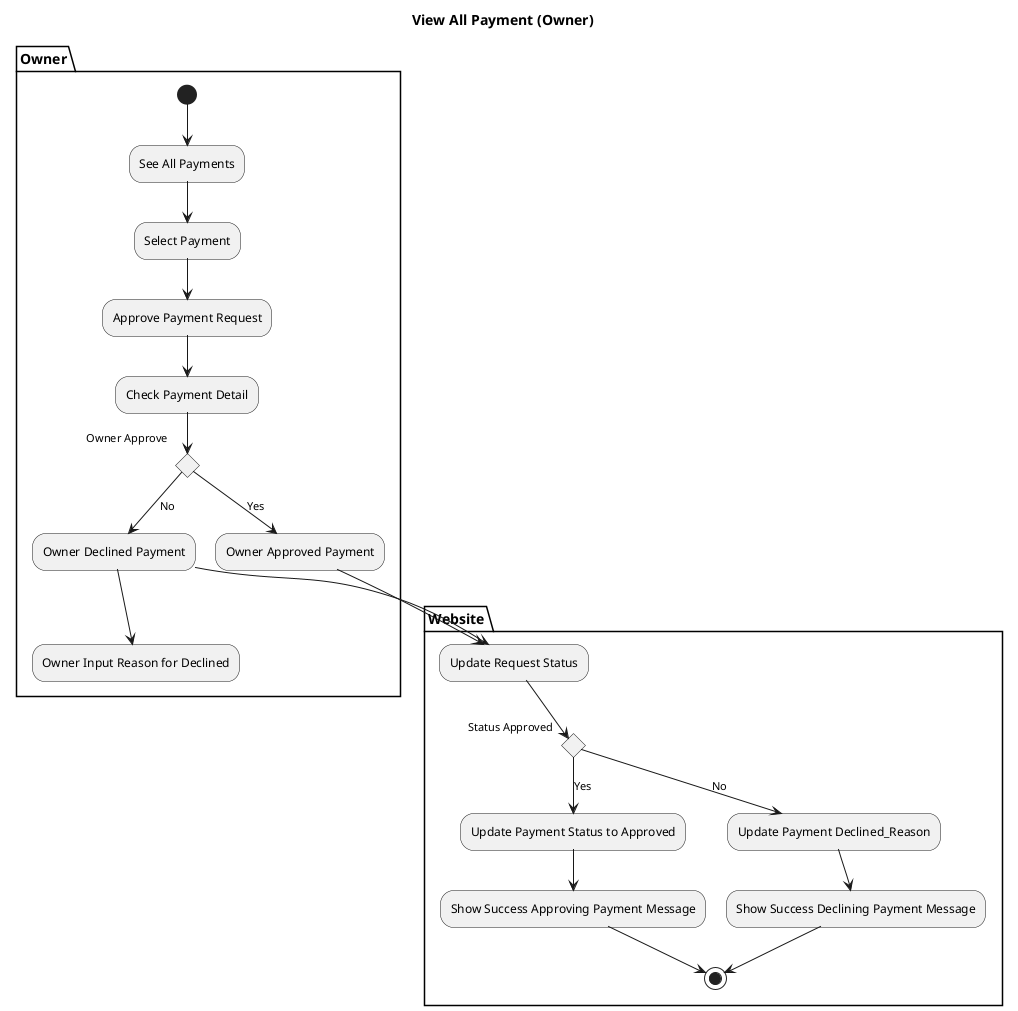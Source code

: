 @startuml
title View All Payment (Owner)
partition Owner {
    (*)  --> "See All Payments"
    --> "Select Payment"

    --> "Approve Payment Request"
    --> "Check Payment Detail"
        If "Owner Approve" then
        --> [Yes] "Owner Approved Payment"
        else
        --> [No] "Owner Declined Payment"
        --> "Owner Input Reason for Declined"
        Endif
}

partition Website {
    "Owner Approved Payment" --> "Update Request Status"
    "Owner Declined Payment" --> "Update Request Status"
    If "Status Approved" then
    --> [Yes] "Update Payment Status to Approved"
    --> "Show Success Approving Payment Message"
    -->(*)
    else
    --> [No] "Update Payment Declined_Reason"
    --> "Show Success Declining Payment Message" 
    -->(*)
}

@enduml
